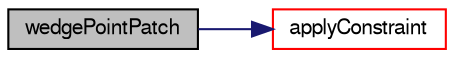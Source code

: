 digraph "wedgePointPatch"
{
  bgcolor="transparent";
  edge [fontname="FreeSans",fontsize="10",labelfontname="FreeSans",labelfontsize="10"];
  node [fontname="FreeSans",fontsize="10",shape=record];
  rankdir="LR";
  Node0 [label="wedgePointPatch",height=0.2,width=0.4,color="black", fillcolor="grey75", style="filled", fontcolor="black"];
  Node0 -> Node1 [color="midnightblue",fontsize="10",style="solid",fontname="FreeSans"];
  Node1 [label="applyConstraint",height=0.2,width=0.4,color="red",URL="$a27310.html#a0278544fed3fb66dca87ab7ecd9e429f",tooltip="Accumulate the effect of constraint direction of this patch. "];
}
